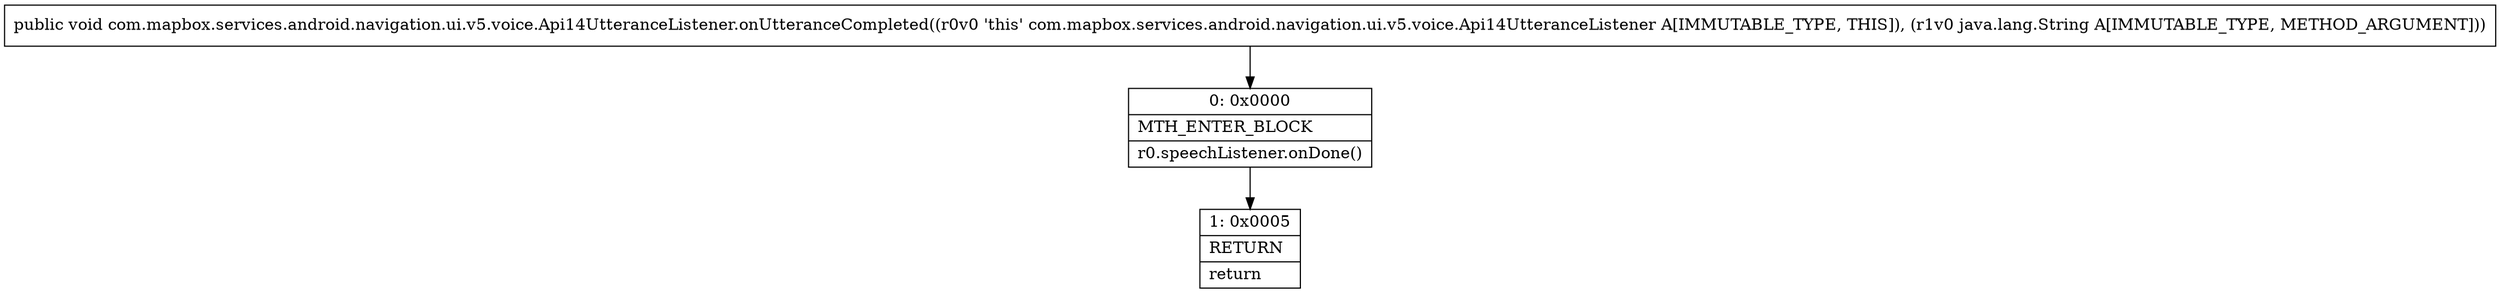 digraph "CFG forcom.mapbox.services.android.navigation.ui.v5.voice.Api14UtteranceListener.onUtteranceCompleted(Ljava\/lang\/String;)V" {
Node_0 [shape=record,label="{0\:\ 0x0000|MTH_ENTER_BLOCK\l|r0.speechListener.onDone()\l}"];
Node_1 [shape=record,label="{1\:\ 0x0005|RETURN\l|return\l}"];
MethodNode[shape=record,label="{public void com.mapbox.services.android.navigation.ui.v5.voice.Api14UtteranceListener.onUtteranceCompleted((r0v0 'this' com.mapbox.services.android.navigation.ui.v5.voice.Api14UtteranceListener A[IMMUTABLE_TYPE, THIS]), (r1v0 java.lang.String A[IMMUTABLE_TYPE, METHOD_ARGUMENT])) }"];
MethodNode -> Node_0;
Node_0 -> Node_1;
}

